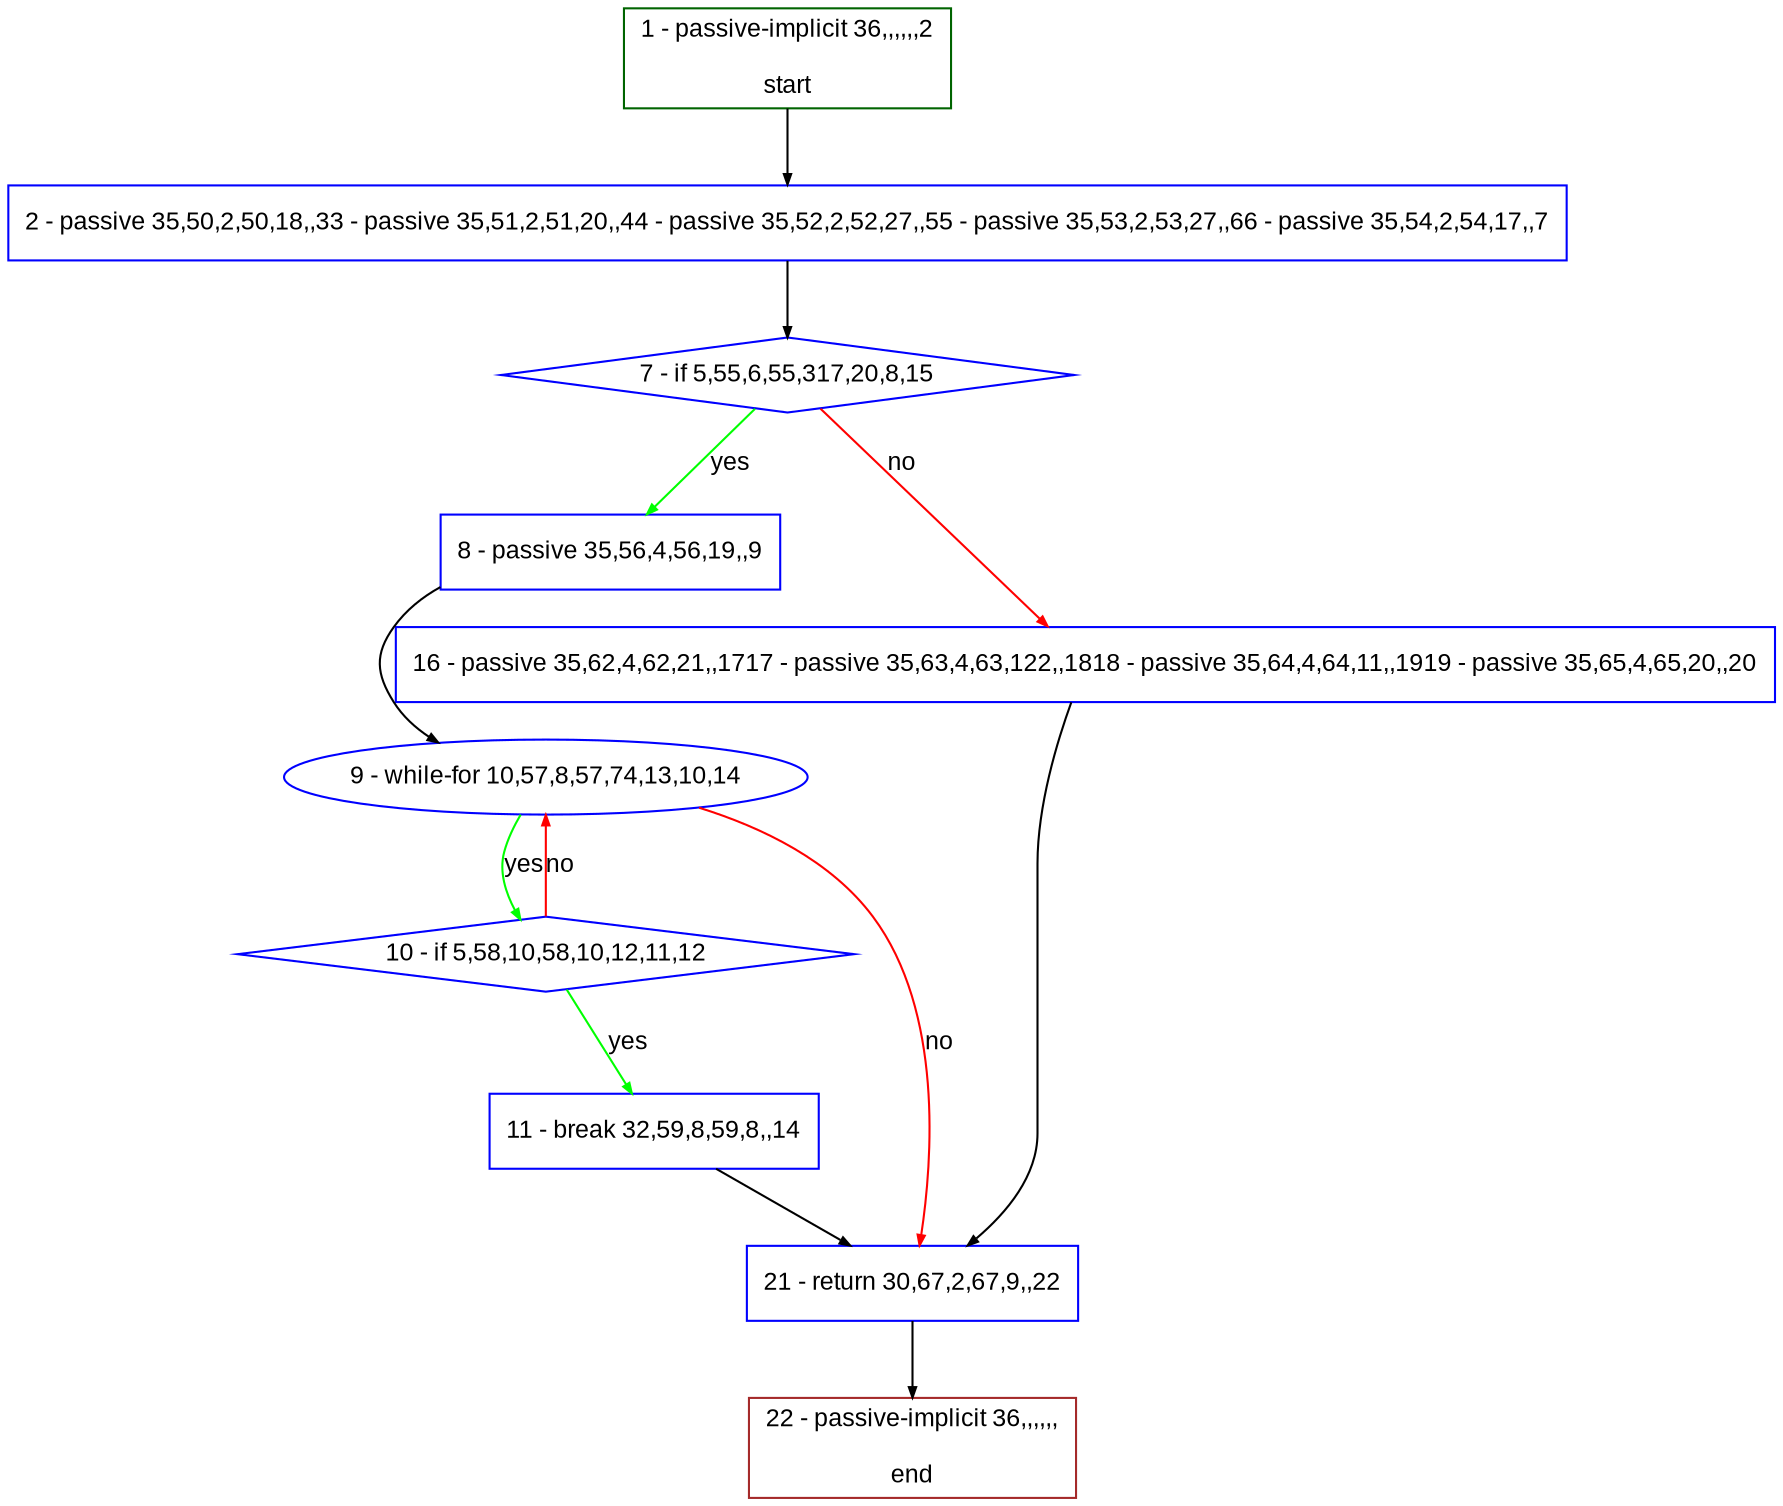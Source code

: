 digraph "" {
  graph [pack="true", label="", fontsize="12", packmode="clust", fontname="Arial", fillcolor="#FFFFCC", bgcolor="white", style="rounded,filled", compound="true"];
  node [node_initialized="no", label="", color="grey", fontsize="12", fillcolor="white", fontname="Arial", style="filled", shape="rectangle", compound="true", fixedsize="false"];
  edge [fontcolor="black", arrowhead="normal", arrowtail="none", arrowsize="0.5", ltail="", label="", color="black", fontsize="12", lhead="", fontname="Arial", dir="forward", compound="true"];
  __N1 [label="2 - passive 35,50,2,50,18,,33 - passive 35,51,2,51,20,,44 - passive 35,52,2,52,27,,55 - passive 35,53,2,53,27,,66 - passive 35,54,2,54,17,,7", color="#0000ff", fillcolor="#ffffff", style="filled", shape="box"];
  __N2 [label="1 - passive-implicit 36,,,,,,2\n\nstart", color="#006400", fillcolor="#ffffff", style="filled", shape="box"];
  __N3 [label="7 - if 5,55,6,55,317,20,8,15", color="#0000ff", fillcolor="#ffffff", style="filled", shape="diamond"];
  __N4 [label="8 - passive 35,56,4,56,19,,9", color="#0000ff", fillcolor="#ffffff", style="filled", shape="box"];
  __N5 [label="16 - passive 35,62,4,62,21,,1717 - passive 35,63,4,63,122,,1818 - passive 35,64,4,64,11,,1919 - passive 35,65,4,65,20,,20", color="#0000ff", fillcolor="#ffffff", style="filled", shape="box"];
  __N6 [label="9 - while-for 10,57,8,57,74,13,10,14", color="#0000ff", fillcolor="#ffffff", style="filled", shape="oval"];
  __N7 [label="10 - if 5,58,10,58,10,12,11,12", color="#0000ff", fillcolor="#ffffff", style="filled", shape="diamond"];
  __N8 [label="21 - return 30,67,2,67,9,,22", color="#0000ff", fillcolor="#ffffff", style="filled", shape="box"];
  __N9 [label="11 - break 32,59,8,59,8,,14", color="#0000ff", fillcolor="#ffffff", style="filled", shape="box"];
  __N10 [label="22 - passive-implicit 36,,,,,,\n\nend", color="#a52a2a", fillcolor="#ffffff", style="filled", shape="box"];
  __N2 -> __N1 [arrowhead="normal", arrowtail="none", color="#000000", label="", dir="forward"];
  __N1 -> __N3 [arrowhead="normal", arrowtail="none", color="#000000", label="", dir="forward"];
  __N3 -> __N4 [arrowhead="normal", arrowtail="none", color="#00ff00", label="yes", dir="forward"];
  __N3 -> __N5 [arrowhead="normal", arrowtail="none", color="#ff0000", label="no", dir="forward"];
  __N4 -> __N6 [arrowhead="normal", arrowtail="none", color="#000000", label="", dir="forward"];
  __N6 -> __N7 [arrowhead="normal", arrowtail="none", color="#00ff00", label="yes", dir="forward"];
  __N7 -> __N6 [arrowhead="normal", arrowtail="none", color="#ff0000", label="no", dir="forward"];
  __N6 -> __N8 [arrowhead="normal", arrowtail="none", color="#ff0000", label="no", dir="forward"];
  __N7 -> __N9 [arrowhead="normal", arrowtail="none", color="#00ff00", label="yes", dir="forward"];
  __N9 -> __N8 [arrowhead="normal", arrowtail="none", color="#000000", label="", dir="forward"];
  __N5 -> __N8 [arrowhead="normal", arrowtail="none", color="#000000", label="", dir="forward"];
  __N8 -> __N10 [arrowhead="normal", arrowtail="none", color="#000000", label="", dir="forward"];
}
